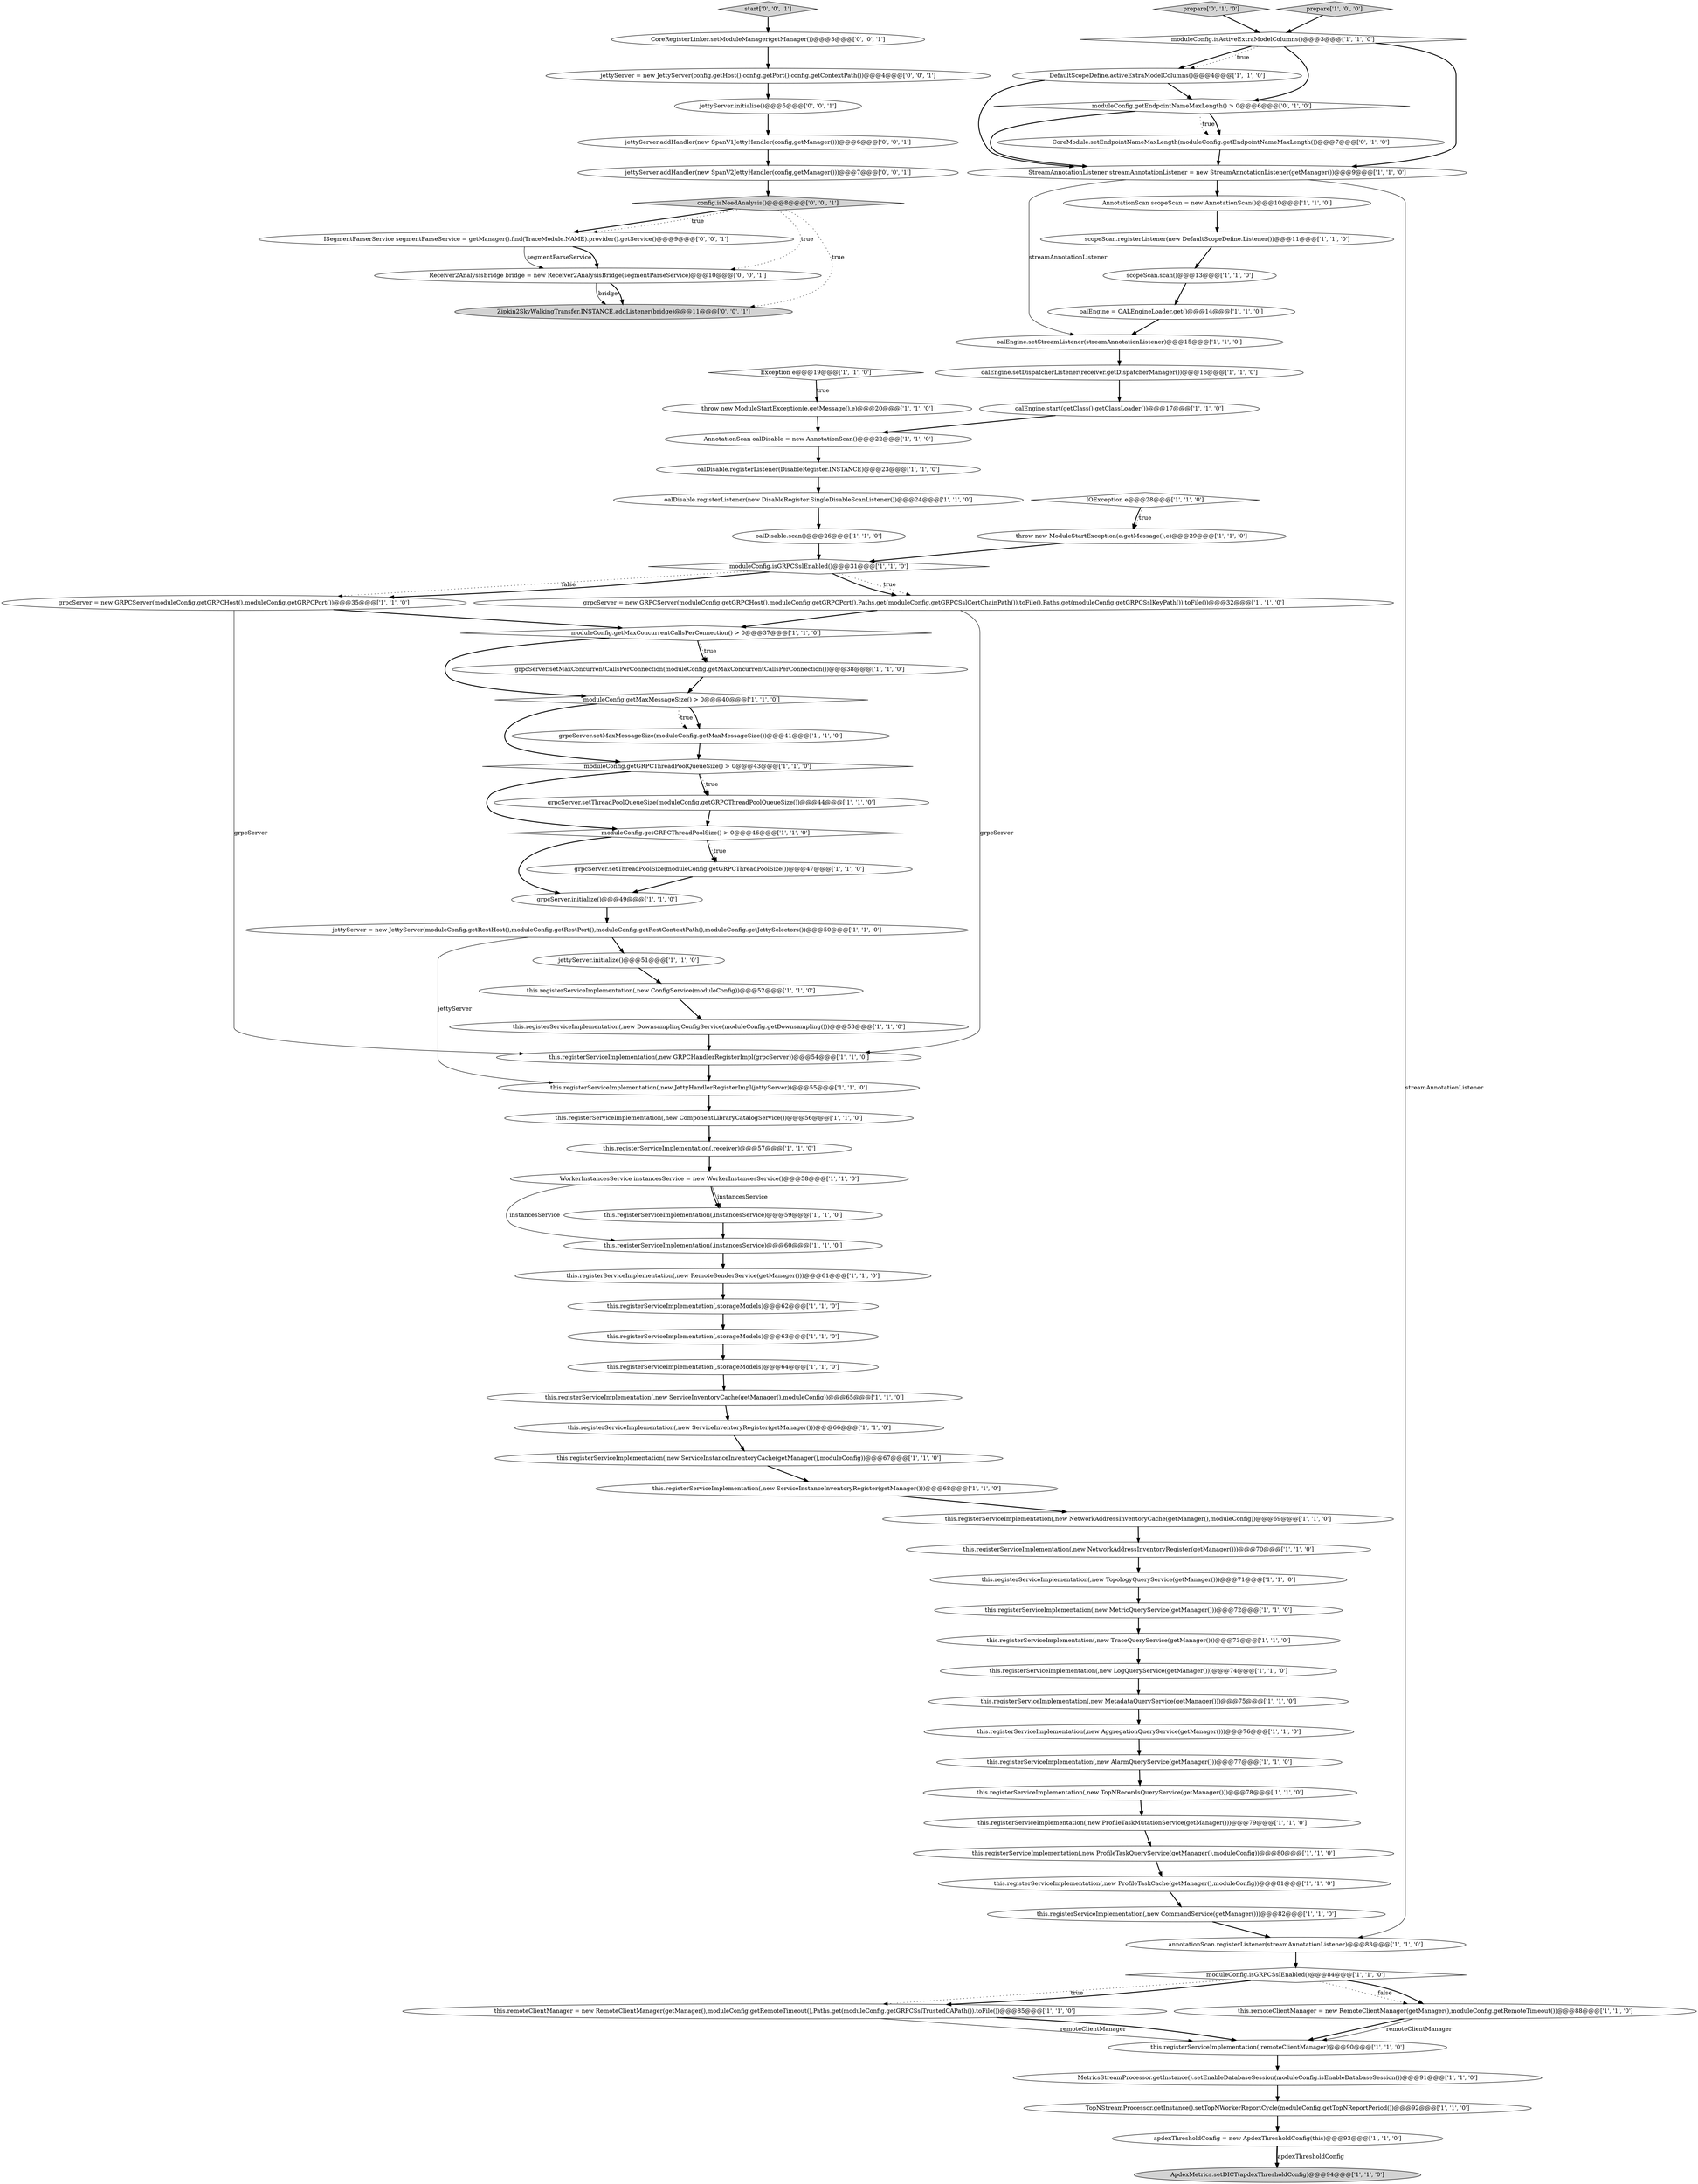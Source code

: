 digraph {
77 [style = filled, label = "jettyServer.initialize()@@@5@@@['0', '0', '1']", fillcolor = white, shape = ellipse image = "AAA0AAABBB3BBB"];
10 [style = filled, label = "this.registerServiceImplementation(,remoteClientManager)@@@90@@@['1', '1', '0']", fillcolor = white, shape = ellipse image = "AAA0AAABBB1BBB"];
51 [style = filled, label = "oalEngine.setStreamListener(streamAnnotationListener)@@@15@@@['1', '1', '0']", fillcolor = white, shape = ellipse image = "AAA0AAABBB1BBB"];
75 [style = filled, label = "prepare['0', '1', '0']", fillcolor = lightgray, shape = diamond image = "AAA0AAABBB2BBB"];
35 [style = filled, label = "grpcServer.setMaxMessageSize(moduleConfig.getMaxMessageSize())@@@41@@@['1', '1', '0']", fillcolor = white, shape = ellipse image = "AAA0AAABBB1BBB"];
18 [style = filled, label = "this.registerServiceImplementation(,new GRPCHandlerRegisterImpl(grpcServer))@@@54@@@['1', '1', '0']", fillcolor = white, shape = ellipse image = "AAA0AAABBB1BBB"];
28 [style = filled, label = "this.registerServiceImplementation(,instancesService)@@@60@@@['1', '1', '0']", fillcolor = white, shape = ellipse image = "AAA0AAABBB1BBB"];
67 [style = filled, label = "this.registerServiceImplementation(,new JettyHandlerRegisterImpl(jettyServer))@@@55@@@['1', '1', '0']", fillcolor = white, shape = ellipse image = "AAA0AAABBB1BBB"];
26 [style = filled, label = "this.registerServiceImplementation(,new ProfileTaskMutationService(getManager()))@@@79@@@['1', '1', '0']", fillcolor = white, shape = ellipse image = "AAA0AAABBB1BBB"];
22 [style = filled, label = "moduleConfig.isGRPCSslEnabled()@@@84@@@['1', '1', '0']", fillcolor = white, shape = diamond image = "AAA0AAABBB1BBB"];
31 [style = filled, label = "this.registerServiceImplementation(,new NetworkAddressInventoryCache(getManager(),moduleConfig))@@@69@@@['1', '1', '0']", fillcolor = white, shape = ellipse image = "AAA0AAABBB1BBB"];
78 [style = filled, label = "start['0', '0', '1']", fillcolor = lightgray, shape = diamond image = "AAA0AAABBB3BBB"];
5 [style = filled, label = "this.registerServiceImplementation(,storageModels)@@@63@@@['1', '1', '0']", fillcolor = white, shape = ellipse image = "AAA0AAABBB1BBB"];
8 [style = filled, label = "Exception e@@@19@@@['1', '1', '0']", fillcolor = white, shape = diamond image = "AAA0AAABBB1BBB"];
27 [style = filled, label = "moduleConfig.getMaxConcurrentCallsPerConnection() > 0@@@37@@@['1', '1', '0']", fillcolor = white, shape = diamond image = "AAA0AAABBB1BBB"];
15 [style = filled, label = "this.registerServiceImplementation(,new AggregationQueryService(getManager()))@@@76@@@['1', '1', '0']", fillcolor = white, shape = ellipse image = "AAA0AAABBB1BBB"];
46 [style = filled, label = "this.registerServiceImplementation(,receiver)@@@57@@@['1', '1', '0']", fillcolor = white, shape = ellipse image = "AAA0AAABBB1BBB"];
0 [style = filled, label = "this.registerServiceImplementation(,new ComponentLibraryCatalogService())@@@56@@@['1', '1', '0']", fillcolor = white, shape = ellipse image = "AAA0AAABBB1BBB"];
48 [style = filled, label = "this.registerServiceImplementation(,new RemoteSenderService(getManager()))@@@61@@@['1', '1', '0']", fillcolor = white, shape = ellipse image = "AAA0AAABBB1BBB"];
33 [style = filled, label = "this.registerServiceImplementation(,new LogQueryService(getManager()))@@@74@@@['1', '1', '0']", fillcolor = white, shape = ellipse image = "AAA0AAABBB1BBB"];
39 [style = filled, label = "this.remoteClientManager = new RemoteClientManager(getManager(),moduleConfig.getRemoteTimeout(),Paths.get(moduleConfig.getGRPCSslTrustedCAPath()).toFile())@@@85@@@['1', '1', '0']", fillcolor = white, shape = ellipse image = "AAA0AAABBB1BBB"];
47 [style = filled, label = "AnnotationScan oalDisable = new AnnotationScan()@@@22@@@['1', '1', '0']", fillcolor = white, shape = ellipse image = "AAA0AAABBB1BBB"];
9 [style = filled, label = "this.registerServiceImplementation(,new AlarmQueryService(getManager()))@@@77@@@['1', '1', '0']", fillcolor = white, shape = ellipse image = "AAA0AAABBB1BBB"];
44 [style = filled, label = "grpcServer.setMaxConcurrentCallsPerConnection(moduleConfig.getMaxConcurrentCallsPerConnection())@@@38@@@['1', '1', '0']", fillcolor = white, shape = ellipse image = "AAA0AAABBB1BBB"];
68 [style = filled, label = "this.remoteClientManager = new RemoteClientManager(getManager(),moduleConfig.getRemoteTimeout())@@@88@@@['1', '1', '0']", fillcolor = white, shape = ellipse image = "AAA0AAABBB1BBB"];
40 [style = filled, label = "TopNStreamProcessor.getInstance().setTopNWorkerReportCycle(moduleConfig.getTopNReportPeriod())@@@92@@@['1', '1', '0']", fillcolor = white, shape = ellipse image = "AAA0AAABBB1BBB"];
82 [style = filled, label = "CoreRegisterLinker.setModuleManager(getManager())@@@3@@@['0', '0', '1']", fillcolor = white, shape = ellipse image = "AAA0AAABBB3BBB"];
57 [style = filled, label = "oalDisable.registerListener(new DisableRegister.SingleDisableScanListener())@@@24@@@['1', '1', '0']", fillcolor = white, shape = ellipse image = "AAA0AAABBB1BBB"];
16 [style = filled, label = "scopeScan.registerListener(new DefaultScopeDefine.Listener())@@@11@@@['1', '1', '0']", fillcolor = white, shape = ellipse image = "AAA0AAABBB1BBB"];
30 [style = filled, label = "this.registerServiceImplementation(,storageModels)@@@64@@@['1', '1', '0']", fillcolor = white, shape = ellipse image = "AAA0AAABBB1BBB"];
14 [style = filled, label = "moduleConfig.getGRPCThreadPoolSize() > 0@@@46@@@['1', '1', '0']", fillcolor = white, shape = diamond image = "AAA0AAABBB1BBB"];
84 [style = filled, label = "ISegmentParserService segmentParseService = getManager().find(TraceModule.NAME).provider().getService()@@@9@@@['0', '0', '1']", fillcolor = white, shape = ellipse image = "AAA0AAABBB3BBB"];
62 [style = filled, label = "this.registerServiceImplementation(,new ServiceInstanceInventoryRegister(getManager()))@@@68@@@['1', '1', '0']", fillcolor = white, shape = ellipse image = "AAA0AAABBB1BBB"];
69 [style = filled, label = "WorkerInstancesService instancesService = new WorkerInstancesService()@@@58@@@['1', '1', '0']", fillcolor = white, shape = ellipse image = "AAA0AAABBB1BBB"];
23 [style = filled, label = "this.registerServiceImplementation(,new TopNRecordsQueryService(getManager()))@@@78@@@['1', '1', '0']", fillcolor = white, shape = ellipse image = "AAA0AAABBB1BBB"];
41 [style = filled, label = "this.registerServiceImplementation(,new ServiceInstanceInventoryCache(getManager(),moduleConfig))@@@67@@@['1', '1', '0']", fillcolor = white, shape = ellipse image = "AAA0AAABBB1BBB"];
6 [style = filled, label = "grpcServer = new GRPCServer(moduleConfig.getGRPCHost(),moduleConfig.getGRPCPort())@@@35@@@['1', '1', '0']", fillcolor = white, shape = ellipse image = "AAA0AAABBB1BBB"];
83 [style = filled, label = "config.isNeedAnalysis()@@@8@@@['0', '0', '1']", fillcolor = lightgray, shape = diamond image = "AAA0AAABBB3BBB"];
1 [style = filled, label = "oalEngine.start(getClass().getClassLoader())@@@17@@@['1', '1', '0']", fillcolor = white, shape = ellipse image = "AAA0AAABBB1BBB"];
56 [style = filled, label = "DefaultScopeDefine.activeExtraModelColumns()@@@4@@@['1', '1', '0']", fillcolor = white, shape = ellipse image = "AAA0AAABBB1BBB"];
70 [style = filled, label = "moduleConfig.isActiveExtraModelColumns()@@@3@@@['1', '1', '0']", fillcolor = white, shape = diamond image = "AAA0AAABBB1BBB"];
64 [style = filled, label = "jettyServer.initialize()@@@51@@@['1', '1', '0']", fillcolor = white, shape = ellipse image = "AAA0AAABBB1BBB"];
80 [style = filled, label = "jettyServer = new JettyServer(config.getHost(),config.getPort(),config.getContextPath())@@@4@@@['0', '0', '1']", fillcolor = white, shape = ellipse image = "AAA0AAABBB3BBB"];
37 [style = filled, label = "this.registerServiceImplementation(,new TraceQueryService(getManager()))@@@73@@@['1', '1', '0']", fillcolor = white, shape = ellipse image = "AAA0AAABBB1BBB"];
79 [style = filled, label = "jettyServer.addHandler(new SpanV2JettyHandler(config,getManager()))@@@7@@@['0', '0', '1']", fillcolor = white, shape = ellipse image = "AAA0AAABBB3BBB"];
36 [style = filled, label = "oalDisable.registerListener(DisableRegister.INSTANCE)@@@23@@@['1', '1', '0']", fillcolor = white, shape = ellipse image = "AAA0AAABBB1BBB"];
50 [style = filled, label = "this.registerServiceImplementation(,new CommandService(getManager()))@@@82@@@['1', '1', '0']", fillcolor = white, shape = ellipse image = "AAA0AAABBB1BBB"];
54 [style = filled, label = "this.registerServiceImplementation(,new ConfigService(moduleConfig))@@@52@@@['1', '1', '0']", fillcolor = white, shape = ellipse image = "AAA0AAABBB1BBB"];
59 [style = filled, label = "AnnotationScan scopeScan = new AnnotationScan()@@@10@@@['1', '1', '0']", fillcolor = white, shape = ellipse image = "AAA0AAABBB1BBB"];
45 [style = filled, label = "grpcServer.setThreadPoolQueueSize(moduleConfig.getGRPCThreadPoolQueueSize())@@@44@@@['1', '1', '0']", fillcolor = white, shape = ellipse image = "AAA0AAABBB1BBB"];
49 [style = filled, label = "throw new ModuleStartException(e.getMessage(),e)@@@29@@@['1', '1', '0']", fillcolor = white, shape = ellipse image = "AAA0AAABBB1BBB"];
12 [style = filled, label = "grpcServer.setThreadPoolSize(moduleConfig.getGRPCThreadPoolSize())@@@47@@@['1', '1', '0']", fillcolor = white, shape = ellipse image = "AAA0AAABBB1BBB"];
74 [style = filled, label = "moduleConfig.getEndpointNameMaxLength() > 0@@@6@@@['0', '1', '0']", fillcolor = white, shape = diamond image = "AAA1AAABBB2BBB"];
72 [style = filled, label = "oalEngine = OALEngineLoader.get()@@@14@@@['1', '1', '0']", fillcolor = white, shape = ellipse image = "AAA0AAABBB1BBB"];
3 [style = filled, label = "this.registerServiceImplementation(,new MetricQueryService(getManager()))@@@72@@@['1', '1', '0']", fillcolor = white, shape = ellipse image = "AAA0AAABBB1BBB"];
85 [style = filled, label = "Receiver2AnalysisBridge bridge = new Receiver2AnalysisBridge(segmentParseService)@@@10@@@['0', '0', '1']", fillcolor = white, shape = ellipse image = "AAA0AAABBB3BBB"];
11 [style = filled, label = "ApdexMetrics.setDICT(apdexThresholdConfig)@@@94@@@['1', '1', '0']", fillcolor = lightgray, shape = ellipse image = "AAA0AAABBB1BBB"];
38 [style = filled, label = "scopeScan.scan()@@@13@@@['1', '1', '0']", fillcolor = white, shape = ellipse image = "AAA0AAABBB1BBB"];
29 [style = filled, label = "moduleConfig.getMaxMessageSize() > 0@@@40@@@['1', '1', '0']", fillcolor = white, shape = diamond image = "AAA0AAABBB1BBB"];
34 [style = filled, label = "this.registerServiceImplementation(,new DownsamplingConfigService(moduleConfig.getDownsampling()))@@@53@@@['1', '1', '0']", fillcolor = white, shape = ellipse image = "AAA0AAABBB1BBB"];
32 [style = filled, label = "this.registerServiceImplementation(,new TopologyQueryService(getManager()))@@@71@@@['1', '1', '0']", fillcolor = white, shape = ellipse image = "AAA0AAABBB1BBB"];
25 [style = filled, label = "oalDisable.scan()@@@26@@@['1', '1', '0']", fillcolor = white, shape = ellipse image = "AAA0AAABBB1BBB"];
73 [style = filled, label = "CoreModule.setEndpointNameMaxLength(moduleConfig.getEndpointNameMaxLength())@@@7@@@['0', '1', '0']", fillcolor = white, shape = ellipse image = "AAA1AAABBB2BBB"];
42 [style = filled, label = "annotationScan.registerListener(streamAnnotationListener)@@@83@@@['1', '1', '0']", fillcolor = white, shape = ellipse image = "AAA0AAABBB1BBB"];
71 [style = filled, label = "this.registerServiceImplementation(,new NetworkAddressInventoryRegister(getManager()))@@@70@@@['1', '1', '0']", fillcolor = white, shape = ellipse image = "AAA0AAABBB1BBB"];
24 [style = filled, label = "grpcServer = new GRPCServer(moduleConfig.getGRPCHost(),moduleConfig.getGRPCPort(),Paths.get(moduleConfig.getGRPCSslCertChainPath()).toFile(),Paths.get(moduleConfig.getGRPCSslKeyPath()).toFile())@@@32@@@['1', '1', '0']", fillcolor = white, shape = ellipse image = "AAA0AAABBB1BBB"];
58 [style = filled, label = "oalEngine.setDispatcherListener(receiver.getDispatcherManager())@@@16@@@['1', '1', '0']", fillcolor = white, shape = ellipse image = "AAA0AAABBB1BBB"];
17 [style = filled, label = "moduleConfig.getGRPCThreadPoolQueueSize() > 0@@@43@@@['1', '1', '0']", fillcolor = white, shape = diamond image = "AAA0AAABBB1BBB"];
53 [style = filled, label = "apdexThresholdConfig = new ApdexThresholdConfig(this)@@@93@@@['1', '1', '0']", fillcolor = white, shape = ellipse image = "AAA0AAABBB1BBB"];
61 [style = filled, label = "jettyServer = new JettyServer(moduleConfig.getRestHost(),moduleConfig.getRestPort(),moduleConfig.getRestContextPath(),moduleConfig.getJettySelectors())@@@50@@@['1', '1', '0']", fillcolor = white, shape = ellipse image = "AAA0AAABBB1BBB"];
19 [style = filled, label = "this.registerServiceImplementation(,new ProfileTaskCache(getManager(),moduleConfig))@@@81@@@['1', '1', '0']", fillcolor = white, shape = ellipse image = "AAA0AAABBB1BBB"];
55 [style = filled, label = "StreamAnnotationListener streamAnnotationListener = new StreamAnnotationListener(getManager())@@@9@@@['1', '1', '0']", fillcolor = white, shape = ellipse image = "AAA0AAABBB1BBB"];
21 [style = filled, label = "throw new ModuleStartException(e.getMessage(),e)@@@20@@@['1', '1', '0']", fillcolor = white, shape = ellipse image = "AAA0AAABBB1BBB"];
4 [style = filled, label = "this.registerServiceImplementation(,new MetadataQueryService(getManager()))@@@75@@@['1', '1', '0']", fillcolor = white, shape = ellipse image = "AAA0AAABBB1BBB"];
65 [style = filled, label = "this.registerServiceImplementation(,new ProfileTaskQueryService(getManager(),moduleConfig))@@@80@@@['1', '1', '0']", fillcolor = white, shape = ellipse image = "AAA0AAABBB1BBB"];
63 [style = filled, label = "this.registerServiceImplementation(,instancesService)@@@59@@@['1', '1', '0']", fillcolor = white, shape = ellipse image = "AAA0AAABBB1BBB"];
2 [style = filled, label = "IOException e@@@28@@@['1', '1', '0']", fillcolor = white, shape = diamond image = "AAA0AAABBB1BBB"];
20 [style = filled, label = "prepare['1', '0', '0']", fillcolor = lightgray, shape = diamond image = "AAA0AAABBB1BBB"];
60 [style = filled, label = "moduleConfig.isGRPCSslEnabled()@@@31@@@['1', '1', '0']", fillcolor = white, shape = diamond image = "AAA0AAABBB1BBB"];
7 [style = filled, label = "this.registerServiceImplementation(,new ServiceInventoryRegister(getManager()))@@@66@@@['1', '1', '0']", fillcolor = white, shape = ellipse image = "AAA0AAABBB1BBB"];
52 [style = filled, label = "MetricsStreamProcessor.getInstance().setEnableDatabaseSession(moduleConfig.isEnableDatabaseSession())@@@91@@@['1', '1', '0']", fillcolor = white, shape = ellipse image = "AAA0AAABBB1BBB"];
81 [style = filled, label = "Zipkin2SkyWalkingTransfer.INSTANCE.addListener(bridge)@@@11@@@['0', '0', '1']", fillcolor = lightgray, shape = ellipse image = "AAA0AAABBB3BBB"];
66 [style = filled, label = "this.registerServiceImplementation(,new ServiceInventoryCache(getManager(),moduleConfig))@@@65@@@['1', '1', '0']", fillcolor = white, shape = ellipse image = "AAA0AAABBB1BBB"];
13 [style = filled, label = "this.registerServiceImplementation(,storageModels)@@@62@@@['1', '1', '0']", fillcolor = white, shape = ellipse image = "AAA0AAABBB1BBB"];
76 [style = filled, label = "jettyServer.addHandler(new SpanV1JettyHandler(config,getManager()))@@@6@@@['0', '0', '1']", fillcolor = white, shape = ellipse image = "AAA0AAABBB3BBB"];
43 [style = filled, label = "grpcServer.initialize()@@@49@@@['1', '1', '0']", fillcolor = white, shape = ellipse image = "AAA0AAABBB1BBB"];
69->63 [style = bold, label=""];
25->60 [style = bold, label=""];
83->81 [style = dotted, label="true"];
6->18 [style = solid, label="grpcServer"];
66->7 [style = bold, label=""];
85->81 [style = solid, label="bridge"];
22->39 [style = dotted, label="true"];
49->60 [style = bold, label=""];
33->4 [style = bold, label=""];
1->47 [style = bold, label=""];
37->33 [style = bold, label=""];
40->53 [style = bold, label=""];
17->14 [style = bold, label=""];
16->38 [style = bold, label=""];
30->66 [style = bold, label=""];
61->67 [style = solid, label="jettyServer"];
7->41 [style = bold, label=""];
0->46 [style = bold, label=""];
29->17 [style = bold, label=""];
3->37 [style = bold, label=""];
43->61 [style = bold, label=""];
78->82 [style = bold, label=""];
60->24 [style = dotted, label="true"];
71->32 [style = bold, label=""];
70->55 [style = bold, label=""];
2->49 [style = dotted, label="true"];
22->68 [style = dotted, label="false"];
51->58 [style = bold, label=""];
24->27 [style = bold, label=""];
18->67 [style = bold, label=""];
56->74 [style = bold, label=""];
48->13 [style = bold, label=""];
17->45 [style = dotted, label="true"];
28->48 [style = bold, label=""];
27->44 [style = bold, label=""];
14->43 [style = bold, label=""];
15->9 [style = bold, label=""];
35->17 [style = bold, label=""];
75->70 [style = bold, label=""];
68->10 [style = bold, label=""];
10->52 [style = bold, label=""];
83->84 [style = bold, label=""];
64->54 [style = bold, label=""];
72->51 [style = bold, label=""];
47->36 [style = bold, label=""];
60->6 [style = dotted, label="false"];
56->55 [style = bold, label=""];
76->79 [style = bold, label=""];
23->26 [style = bold, label=""];
6->27 [style = bold, label=""];
65->19 [style = bold, label=""];
44->29 [style = bold, label=""];
19->50 [style = bold, label=""];
31->71 [style = bold, label=""];
80->77 [style = bold, label=""];
73->55 [style = bold, label=""];
38->72 [style = bold, label=""];
59->16 [style = bold, label=""];
79->83 [style = bold, label=""];
45->14 [style = bold, label=""];
77->76 [style = bold, label=""];
26->65 [style = bold, label=""];
13->5 [style = bold, label=""];
42->22 [style = bold, label=""];
36->57 [style = bold, label=""];
39->10 [style = solid, label="remoteClientManager"];
84->85 [style = solid, label="segmentParseService"];
27->44 [style = dotted, label="true"];
61->64 [style = bold, label=""];
67->0 [style = bold, label=""];
74->55 [style = bold, label=""];
29->35 [style = bold, label=""];
24->18 [style = solid, label="grpcServer"];
29->35 [style = dotted, label="true"];
2->49 [style = bold, label=""];
14->12 [style = bold, label=""];
69->28 [style = solid, label="instancesService"];
8->21 [style = bold, label=""];
21->47 [style = bold, label=""];
46->69 [style = bold, label=""];
85->81 [style = bold, label=""];
39->10 [style = bold, label=""];
70->74 [style = bold, label=""];
55->51 [style = solid, label="streamAnnotationListener"];
83->85 [style = dotted, label="true"];
70->56 [style = bold, label=""];
68->10 [style = solid, label="remoteClientManager"];
60->24 [style = bold, label=""];
82->80 [style = bold, label=""];
70->56 [style = dotted, label="true"];
84->85 [style = bold, label=""];
55->42 [style = solid, label="streamAnnotationListener"];
22->39 [style = bold, label=""];
20->70 [style = bold, label=""];
34->18 [style = bold, label=""];
69->63 [style = solid, label="instancesService"];
83->84 [style = dotted, label="true"];
17->45 [style = bold, label=""];
22->68 [style = bold, label=""];
8->21 [style = dotted, label="true"];
55->59 [style = bold, label=""];
50->42 [style = bold, label=""];
14->12 [style = dotted, label="true"];
74->73 [style = dotted, label="true"];
52->40 [style = bold, label=""];
53->11 [style = bold, label=""];
41->62 [style = bold, label=""];
27->29 [style = bold, label=""];
53->11 [style = solid, label="apdexThresholdConfig"];
5->30 [style = bold, label=""];
32->3 [style = bold, label=""];
63->28 [style = bold, label=""];
60->6 [style = bold, label=""];
9->23 [style = bold, label=""];
12->43 [style = bold, label=""];
57->25 [style = bold, label=""];
4->15 [style = bold, label=""];
74->73 [style = bold, label=""];
62->31 [style = bold, label=""];
58->1 [style = bold, label=""];
54->34 [style = bold, label=""];
}
